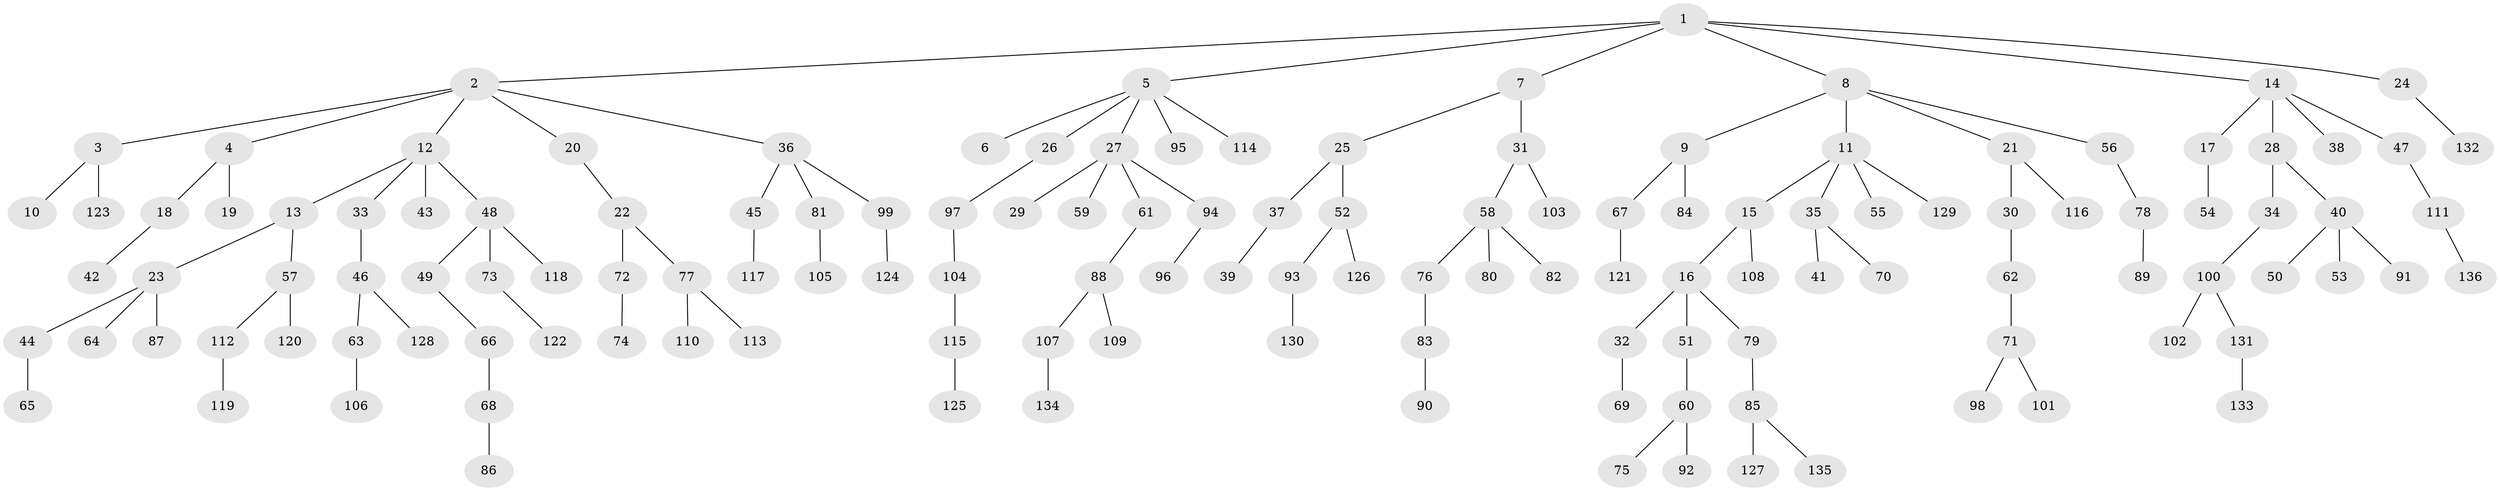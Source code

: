 // coarse degree distribution, {2: 0.2222222222222222, 1: 0.7037037037037037, 8: 0.018518518518518517, 4: 0.018518518518518517, 22: 0.018518518518518517, 10: 0.018518518518518517}
// Generated by graph-tools (version 1.1) at 2025/56/03/04/25 21:56:42]
// undirected, 136 vertices, 135 edges
graph export_dot {
graph [start="1"]
  node [color=gray90,style=filled];
  1;
  2;
  3;
  4;
  5;
  6;
  7;
  8;
  9;
  10;
  11;
  12;
  13;
  14;
  15;
  16;
  17;
  18;
  19;
  20;
  21;
  22;
  23;
  24;
  25;
  26;
  27;
  28;
  29;
  30;
  31;
  32;
  33;
  34;
  35;
  36;
  37;
  38;
  39;
  40;
  41;
  42;
  43;
  44;
  45;
  46;
  47;
  48;
  49;
  50;
  51;
  52;
  53;
  54;
  55;
  56;
  57;
  58;
  59;
  60;
  61;
  62;
  63;
  64;
  65;
  66;
  67;
  68;
  69;
  70;
  71;
  72;
  73;
  74;
  75;
  76;
  77;
  78;
  79;
  80;
  81;
  82;
  83;
  84;
  85;
  86;
  87;
  88;
  89;
  90;
  91;
  92;
  93;
  94;
  95;
  96;
  97;
  98;
  99;
  100;
  101;
  102;
  103;
  104;
  105;
  106;
  107;
  108;
  109;
  110;
  111;
  112;
  113;
  114;
  115;
  116;
  117;
  118;
  119;
  120;
  121;
  122;
  123;
  124;
  125;
  126;
  127;
  128;
  129;
  130;
  131;
  132;
  133;
  134;
  135;
  136;
  1 -- 2;
  1 -- 5;
  1 -- 7;
  1 -- 8;
  1 -- 14;
  1 -- 24;
  2 -- 3;
  2 -- 4;
  2 -- 12;
  2 -- 20;
  2 -- 36;
  3 -- 10;
  3 -- 123;
  4 -- 18;
  4 -- 19;
  5 -- 6;
  5 -- 26;
  5 -- 27;
  5 -- 95;
  5 -- 114;
  7 -- 25;
  7 -- 31;
  8 -- 9;
  8 -- 11;
  8 -- 21;
  8 -- 56;
  9 -- 67;
  9 -- 84;
  11 -- 15;
  11 -- 35;
  11 -- 55;
  11 -- 129;
  12 -- 13;
  12 -- 33;
  12 -- 43;
  12 -- 48;
  13 -- 23;
  13 -- 57;
  14 -- 17;
  14 -- 28;
  14 -- 38;
  14 -- 47;
  15 -- 16;
  15 -- 108;
  16 -- 32;
  16 -- 51;
  16 -- 79;
  17 -- 54;
  18 -- 42;
  20 -- 22;
  21 -- 30;
  21 -- 116;
  22 -- 72;
  22 -- 77;
  23 -- 44;
  23 -- 64;
  23 -- 87;
  24 -- 132;
  25 -- 37;
  25 -- 52;
  26 -- 97;
  27 -- 29;
  27 -- 59;
  27 -- 61;
  27 -- 94;
  28 -- 34;
  28 -- 40;
  30 -- 62;
  31 -- 58;
  31 -- 103;
  32 -- 69;
  33 -- 46;
  34 -- 100;
  35 -- 41;
  35 -- 70;
  36 -- 45;
  36 -- 81;
  36 -- 99;
  37 -- 39;
  40 -- 50;
  40 -- 53;
  40 -- 91;
  44 -- 65;
  45 -- 117;
  46 -- 63;
  46 -- 128;
  47 -- 111;
  48 -- 49;
  48 -- 73;
  48 -- 118;
  49 -- 66;
  51 -- 60;
  52 -- 93;
  52 -- 126;
  56 -- 78;
  57 -- 112;
  57 -- 120;
  58 -- 76;
  58 -- 80;
  58 -- 82;
  60 -- 75;
  60 -- 92;
  61 -- 88;
  62 -- 71;
  63 -- 106;
  66 -- 68;
  67 -- 121;
  68 -- 86;
  71 -- 98;
  71 -- 101;
  72 -- 74;
  73 -- 122;
  76 -- 83;
  77 -- 110;
  77 -- 113;
  78 -- 89;
  79 -- 85;
  81 -- 105;
  83 -- 90;
  85 -- 127;
  85 -- 135;
  88 -- 107;
  88 -- 109;
  93 -- 130;
  94 -- 96;
  97 -- 104;
  99 -- 124;
  100 -- 102;
  100 -- 131;
  104 -- 115;
  107 -- 134;
  111 -- 136;
  112 -- 119;
  115 -- 125;
  131 -- 133;
}
